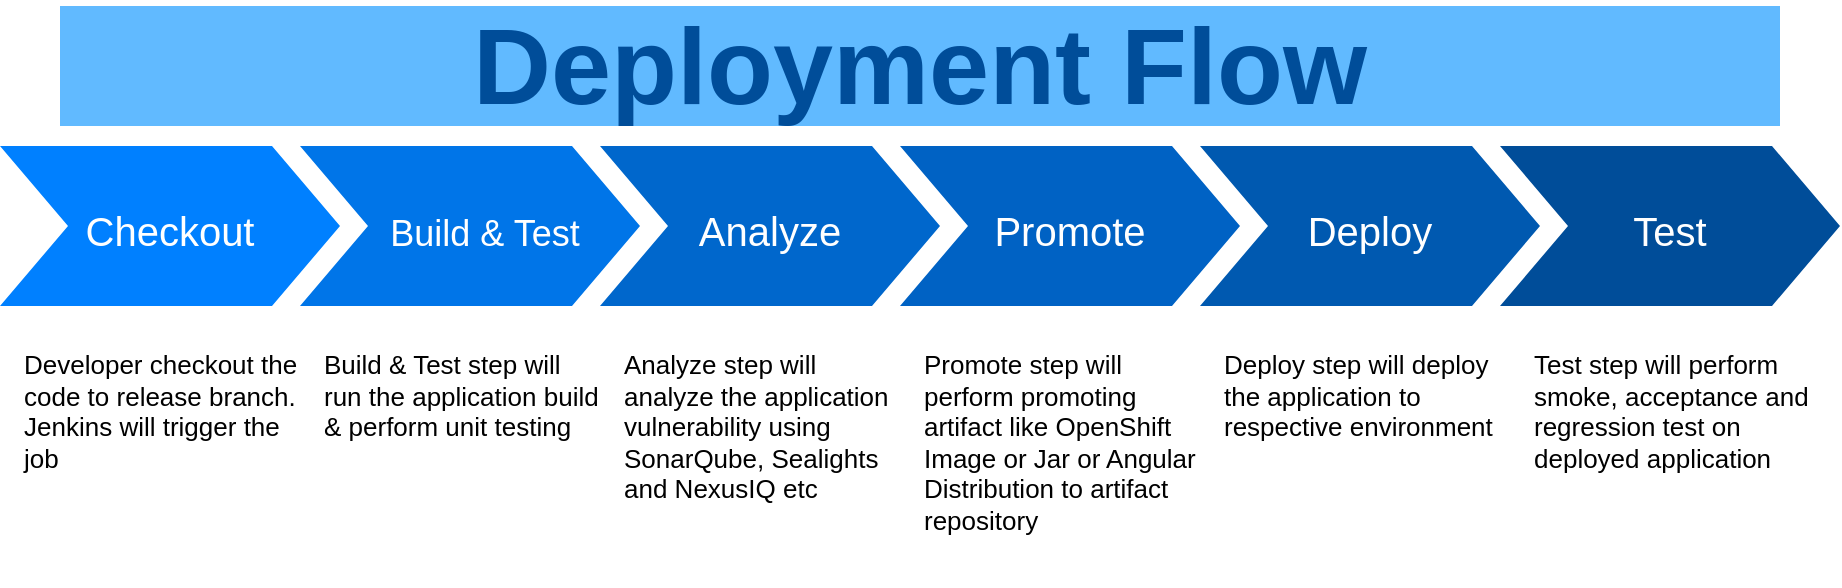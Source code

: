 <mxfile version="21.1.1" type="github">
  <diagram name="Page-1" id="d9b1e647-80fa-b4a2-5024-87a742678bcc">
    <mxGraphModel dx="1114" dy="594" grid="1" gridSize="10" guides="1" tooltips="1" connect="1" arrows="1" fold="1" page="1" pageScale="1" pageWidth="1100" pageHeight="850" background="none" math="0" shadow="0">
      <root>
        <mxCell id="0" />
        <mxCell id="1" parent="0" />
        <mxCell id="57fe6abec08f04cb-1" value="&lt;font style=&quot;font-size: 20px;&quot;&gt;Checkout&lt;/font&gt;" style="shape=step;whiteSpace=wrap;html=1;fontSize=28;fillColor=#0080FF;fontColor=#FFFFFF;strokeColor=none;" parent="1" vertex="1">
          <mxGeometry x="90" y="180" width="170" height="80" as="geometry" />
        </mxCell>
        <mxCell id="57fe6abec08f04cb-2" value="&lt;font style=&quot;font-size: 18px;&quot;&gt;&amp;nbsp; &amp;nbsp;Build &amp;amp; Test&lt;/font&gt;" style="shape=step;whiteSpace=wrap;html=1;fontSize=28;fillColor=#0075E8;fontColor=#FFFFFF;strokeColor=none;align=center;" parent="1" vertex="1">
          <mxGeometry x="240" y="180" width="170" height="80" as="geometry" />
        </mxCell>
        <mxCell id="57fe6abec08f04cb-3" value="&lt;font style=&quot;font-size: 20px;&quot;&gt;Analyze&lt;/font&gt;" style="shape=step;whiteSpace=wrap;html=1;fontSize=28;fillColor=#0067CC;fontColor=#FFFFFF;strokeColor=none;" parent="1" vertex="1">
          <mxGeometry x="390" y="180" width="170" height="80" as="geometry" />
        </mxCell>
        <mxCell id="57fe6abec08f04cb-4" value="&lt;font style=&quot;font-size: 20px;&quot;&gt;Promote&lt;/font&gt;" style="shape=step;whiteSpace=wrap;html=1;fontSize=28;fillColor=#0062C4;fontColor=#FFFFFF;strokeColor=none;" parent="1" vertex="1">
          <mxGeometry x="540" y="180" width="170" height="80" as="geometry" />
        </mxCell>
        <mxCell id="57fe6abec08f04cb-5" value="&lt;font style=&quot;font-size: 20px;&quot;&gt;Deploy&lt;/font&gt;" style="shape=step;whiteSpace=wrap;html=1;fontSize=28;fillColor=#0059B0;fontColor=#FFFFFF;strokeColor=none;" parent="1" vertex="1">
          <mxGeometry x="690" y="180" width="170" height="80" as="geometry" />
        </mxCell>
        <mxCell id="57fe6abec08f04cb-6" value="&lt;font style=&quot;font-size: 20px;&quot;&gt;Test&lt;/font&gt;" style="shape=step;whiteSpace=wrap;html=1;fontSize=28;fillColor=#004D99;fontColor=#FFFFFF;strokeColor=none;" parent="1" vertex="1">
          <mxGeometry x="840" y="180" width="170" height="80" as="geometry" />
        </mxCell>
        <mxCell id="57fe6abec08f04cb-7" value="Deployment Flow" style="text;html=1;strokeColor=none;fillColor=#61BAFF;align=center;verticalAlign=middle;whiteSpace=wrap;fontSize=54;fontStyle=1;fontColor=#004D99;" parent="1" vertex="1">
          <mxGeometry x="120" y="110" width="860" height="60" as="geometry" />
        </mxCell>
        <mxCell id="57fe6abec08f04cb-8" value="&lt;font style=&quot;font-size: 13px;&quot;&gt;Developer checkout the code to release branch. Jenkins will trigger the job&lt;/font&gt;" style="text;spacingTop=-5;fillColor=#ffffff;whiteSpace=wrap;html=1;align=left;fontSize=12;fontFamily=Helvetica;fillColor=none;strokeColor=none;" parent="1" vertex="1">
          <mxGeometry x="100" y="280" width="140" height="120" as="geometry" />
        </mxCell>
        <mxCell id="57fe6abec08f04cb-9" value="&lt;font style=&quot;font-size: 13px;&quot;&gt;Build &amp;amp; Test step will run the application build &amp;amp; perform unit testing&lt;/font&gt;" style="text;spacingTop=-5;fillColor=#ffffff;whiteSpace=wrap;html=1;align=left;fontSize=12;fontFamily=Helvetica;fillColor=none;strokeColor=none;" parent="1" vertex="1">
          <mxGeometry x="250" y="280" width="140" height="120" as="geometry" />
        </mxCell>
        <mxCell id="57fe6abec08f04cb-10" value="&lt;font style=&quot;font-size: 13px;&quot;&gt;Analyze step will analyze the application vulnerability using SonarQube, Sealights and NexusIQ etc&lt;/font&gt;" style="text;spacingTop=-5;fillColor=#ffffff;whiteSpace=wrap;html=1;align=left;fontSize=12;fontFamily=Helvetica;fillColor=none;strokeColor=none;" parent="1" vertex="1">
          <mxGeometry x="400" y="280" width="140" height="120" as="geometry" />
        </mxCell>
        <mxCell id="57fe6abec08f04cb-11" value="&lt;font style=&quot;font-size: 13px;&quot;&gt;Promote step will perform promoting artifact like OpenShift Image or Jar or Angular Distribution to artifact repository&lt;/font&gt;" style="text;spacingTop=-5;fillColor=#ffffff;whiteSpace=wrap;html=1;align=left;fontSize=12;fontFamily=Helvetica;fillColor=none;strokeColor=none;" parent="1" vertex="1">
          <mxGeometry x="550" y="280" width="140" height="120" as="geometry" />
        </mxCell>
        <mxCell id="57fe6abec08f04cb-12" value="&lt;font style=&quot;font-size: 13px;&quot;&gt;Deploy step will deploy the application to respective environment&lt;/font&gt;" style="text;spacingTop=-5;fillColor=#ffffff;whiteSpace=wrap;html=1;align=left;fontSize=12;fontFamily=Helvetica;fillColor=none;strokeColor=none;" parent="1" vertex="1">
          <mxGeometry x="700" y="280" width="140" height="120" as="geometry" />
        </mxCell>
        <mxCell id="57fe6abec08f04cb-13" value="&lt;font style=&quot;font-size: 13px;&quot;&gt;Test step will perform smoke, acceptance and regression test on deployed application&lt;/font&gt;" style="text;spacingTop=-5;fillColor=#ffffff;whiteSpace=wrap;html=1;align=left;fontSize=12;fontFamily=Helvetica;fillColor=none;strokeColor=none;" parent="1" vertex="1">
          <mxGeometry x="855" y="280" width="140" height="120" as="geometry" />
        </mxCell>
      </root>
    </mxGraphModel>
  </diagram>
</mxfile>
